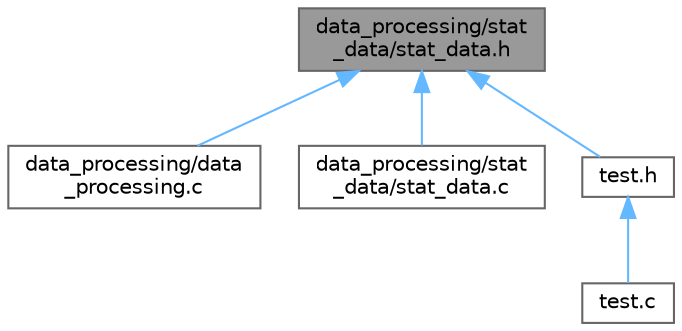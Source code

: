 digraph "data_processing/stat_data/stat_data.h"
{
 // LATEX_PDF_SIZE
  bgcolor="transparent";
  edge [fontname=Helvetica,fontsize=10,labelfontname=Helvetica,labelfontsize=10];
  node [fontname=Helvetica,fontsize=10,shape=box,height=0.2,width=0.4];
  Node1 [id="Node000001",label="data_processing/stat\l_data/stat_data.h",height=0.2,width=0.4,color="gray40", fillcolor="grey60", style="filled", fontcolor="black",tooltip="Заголовочный файл с описанием заданного формата данных"];
  Node1 -> Node2 [id="edge1_Node000001_Node000002",dir="back",color="steelblue1",style="solid",tooltip=" "];
  Node2 [id="Node000002",label="data_processing/data\l_processing.c",height=0.2,width=0.4,color="grey40", fillcolor="white", style="filled",URL="$data__processing_8c.html",tooltip="Фаил с реализацией функций для обработки тестовых данных"];
  Node1 -> Node3 [id="edge2_Node000001_Node000003",dir="back",color="steelblue1",style="solid",tooltip=" "];
  Node3 [id="Node000003",label="data_processing/stat\l_data/stat_data.c",height=0.2,width=0.4,color="grey40", fillcolor="white", style="filled",URL="$stat__data_8c.html",tooltip="Фаил с реализацией функций для обработки тестовых данных"];
  Node1 -> Node4 [id="edge3_Node000001_Node000004",dir="back",color="steelblue1",style="solid",tooltip=" "];
  Node4 [id="Node000004",label="test.h",height=0.2,width=0.4,color="grey40", fillcolor="white", style="filled",URL="$test_8h.html",tooltip="Заголовочный файл с константами для тестирования обработки данных"];
  Node4 -> Node5 [id="edge4_Node000004_Node000005",dir="back",color="steelblue1",style="solid",tooltip=" "];
  Node5 [id="Node000005",label="test.c",height=0.2,width=0.4,color="grey40", fillcolor="white", style="filled",URL="$test_8c.html",tooltip="Фаил запуска тестирования утилиты в соответсвии с п.4 тестового задания"];
}
